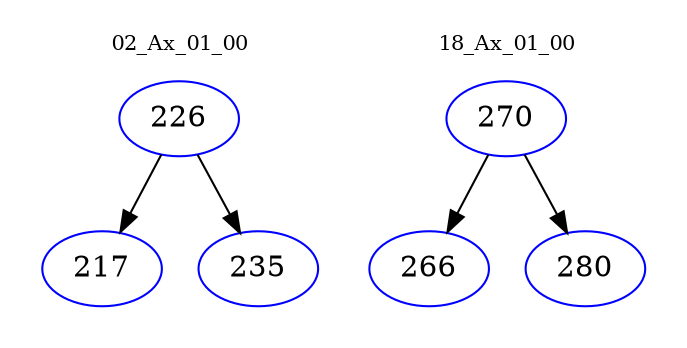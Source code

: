 digraph{
subgraph cluster_0 {
color = white
label = "02_Ax_01_00";
fontsize=10;
T0_226 [label="226", color="blue"]
T0_226 -> T0_217 [color="black"]
T0_217 [label="217", color="blue"]
T0_226 -> T0_235 [color="black"]
T0_235 [label="235", color="blue"]
}
subgraph cluster_1 {
color = white
label = "18_Ax_01_00";
fontsize=10;
T1_270 [label="270", color="blue"]
T1_270 -> T1_266 [color="black"]
T1_266 [label="266", color="blue"]
T1_270 -> T1_280 [color="black"]
T1_280 [label="280", color="blue"]
}
}
